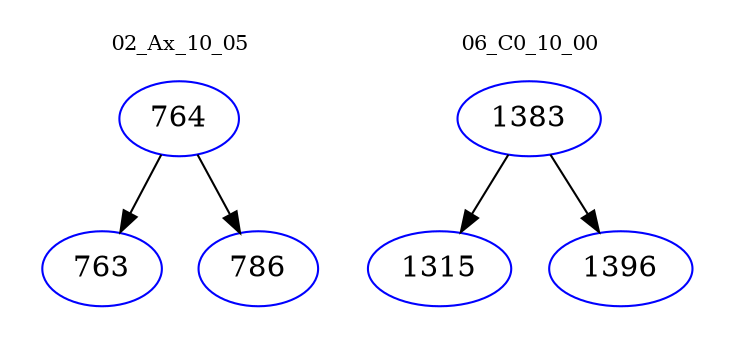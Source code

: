 digraph{
subgraph cluster_0 {
color = white
label = "02_Ax_10_05";
fontsize=10;
T0_764 [label="764", color="blue"]
T0_764 -> T0_763 [color="black"]
T0_763 [label="763", color="blue"]
T0_764 -> T0_786 [color="black"]
T0_786 [label="786", color="blue"]
}
subgraph cluster_1 {
color = white
label = "06_C0_10_00";
fontsize=10;
T1_1383 [label="1383", color="blue"]
T1_1383 -> T1_1315 [color="black"]
T1_1315 [label="1315", color="blue"]
T1_1383 -> T1_1396 [color="black"]
T1_1396 [label="1396", color="blue"]
}
}
